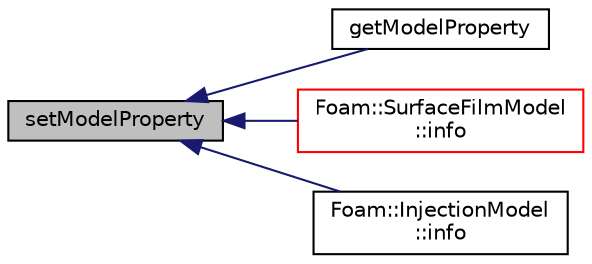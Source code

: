 digraph "setModelProperty"
{
  bgcolor="transparent";
  edge [fontname="Helvetica",fontsize="10",labelfontname="Helvetica",labelfontsize="10"];
  node [fontname="Helvetica",fontsize="10",shape=record];
  rankdir="LR";
  Node1 [label="setModelProperty",height=0.2,width=0.4,color="black", fillcolor="grey75", style="filled", fontcolor="black"];
  Node1 -> Node2 [dir="back",color="midnightblue",fontsize="10",style="solid",fontname="Helvetica"];
  Node2 [label="getModelProperty",height=0.2,width=0.4,color="black",URL="$a02467.html#a6296b610929536367eed8bb82d8236ca",tooltip="Retrieve generic property from the sub-model. "];
  Node1 -> Node3 [dir="back",color="midnightblue",fontsize="10",style="solid",fontname="Helvetica"];
  Node3 [label="Foam::SurfaceFilmModel\l::info",height=0.2,width=0.4,color="red",URL="$a02480.html#a535c2aef67becff77ed292ab0eceb44c",tooltip="Write surface film info to stream. "];
  Node1 -> Node4 [dir="back",color="midnightblue",fontsize="10",style="solid",fontname="Helvetica"];
  Node4 [label="Foam::InjectionModel\l::info",height=0.2,width=0.4,color="black",URL="$a01098.html#a535c2aef67becff77ed292ab0eceb44c",tooltip="Write injection info to stream. "];
}

